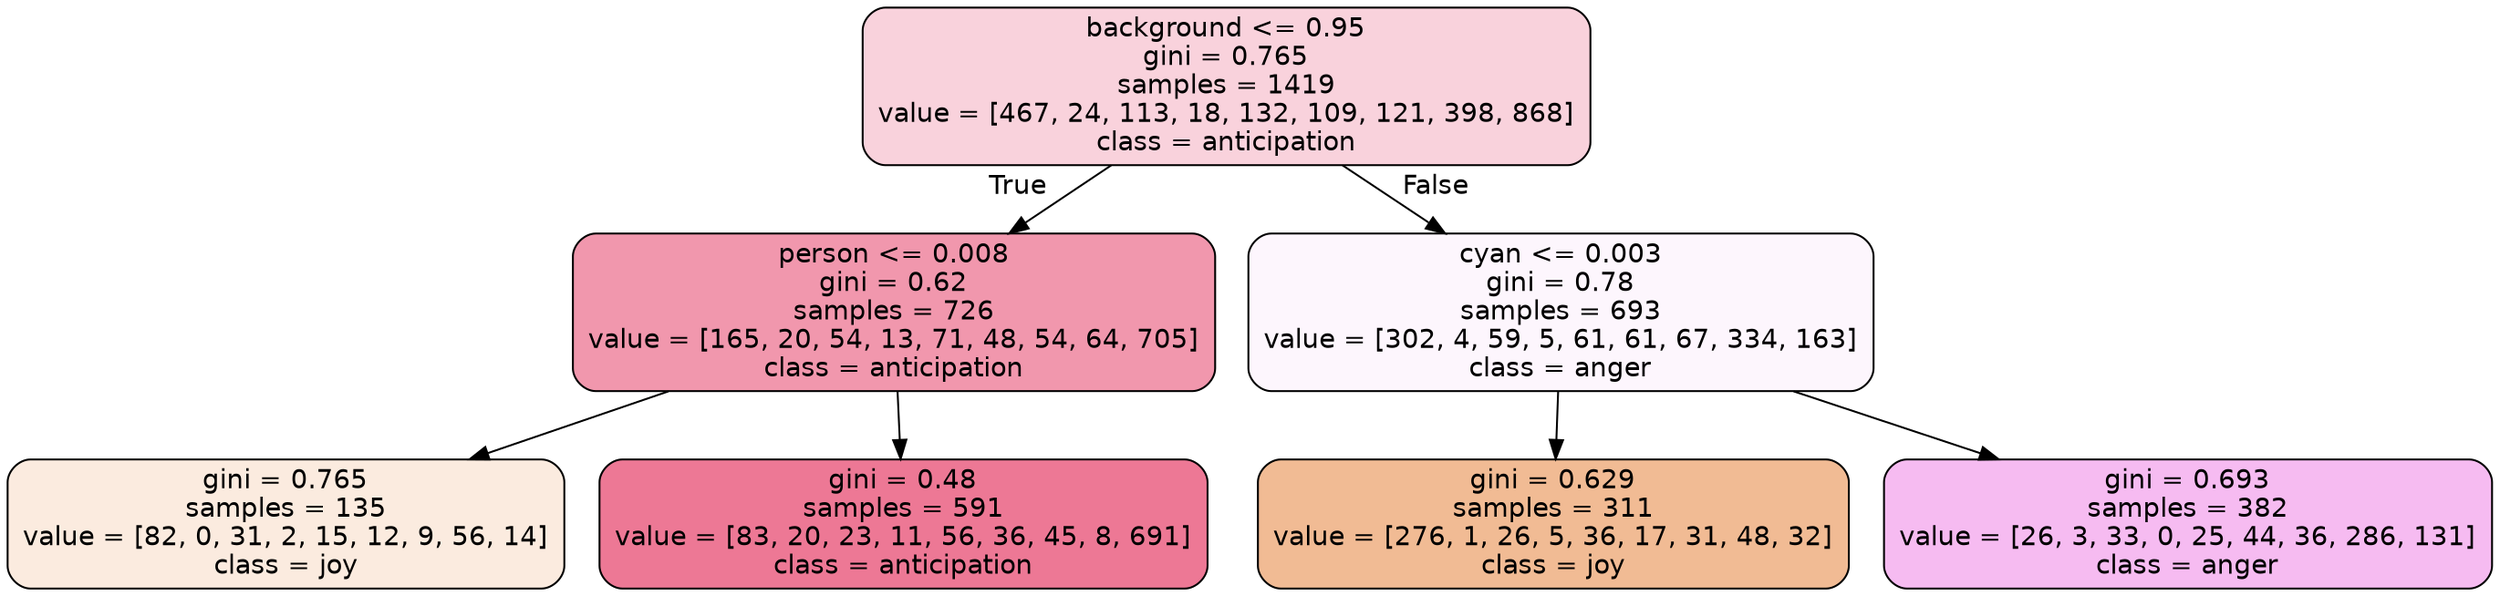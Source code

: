 digraph Tree {
node [shape=box, style="filled, rounded", color="black", fontname=helvetica] ;
edge [fontname=helvetica] ;
0 [label="background <= 0.95\ngini = 0.765\nsamples = 1419\nvalue = [467, 24, 113, 18, 132, 109, 121, 398, 868]\nclass = anticipation", fillcolor="#e5396439"] ;
1 [label="person <= 0.008\ngini = 0.62\nsamples = 726\nvalue = [165, 20, 54, 13, 71, 48, 54, 64, 705]\nclass = anticipation", fillcolor="#e5396486"] ;
0 -> 1 [labeldistance=2.5, labelangle=45, headlabel="True"] ;
2 [label="gini = 0.765\nsamples = 135\nvalue = [82, 0, 31, 2, 15, 12, 9, 56, 14]\nclass = joy", fillcolor="#e5813928"] ;
1 -> 2 ;
3 [label="gini = 0.48\nsamples = 591\nvalue = [83, 20, 23, 11, 56, 36, 45, 8, 691]\nclass = anticipation", fillcolor="#e53964ae"] ;
1 -> 3 ;
4 [label="cyan <= 0.003\ngini = 0.78\nsamples = 693\nvalue = [302, 4, 59, 5, 61, 61, 67, 334, 163]\nclass = anger", fillcolor="#e539d70b"] ;
0 -> 4 [labeldistance=2.5, labelangle=-45, headlabel="False"] ;
5 [label="gini = 0.629\nsamples = 311\nvalue = [276, 1, 26, 5, 36, 17, 31, 48, 32]\nclass = joy", fillcolor="#e5813989"] ;
4 -> 5 ;
6 [label="gini = 0.693\nsamples = 382\nvalue = [26, 3, 33, 0, 25, 44, 36, 286, 131]\nclass = anger", fillcolor="#e539d757"] ;
4 -> 6 ;
}